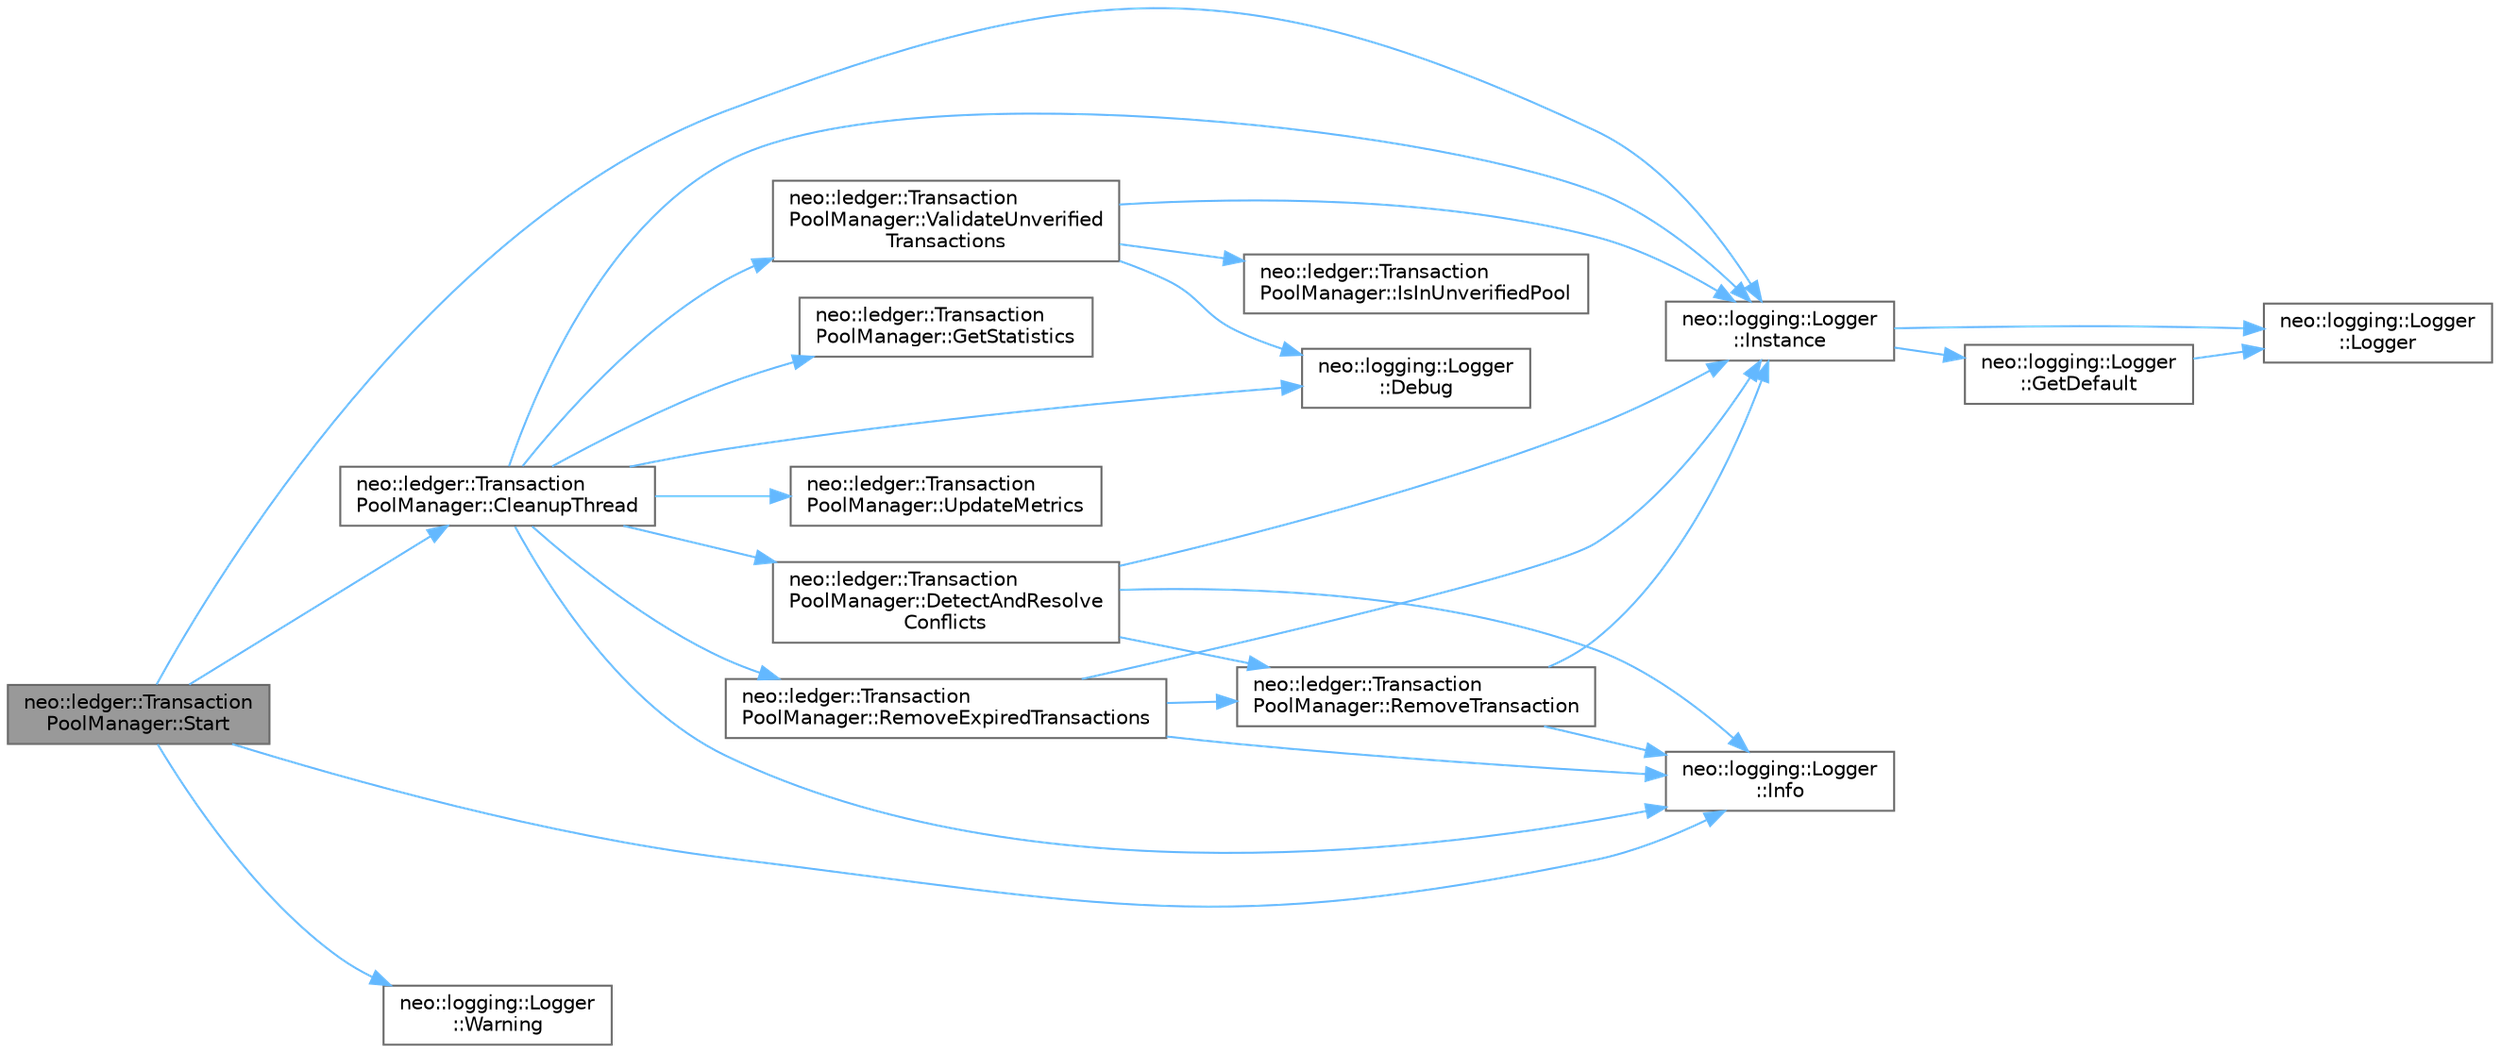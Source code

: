 digraph "neo::ledger::TransactionPoolManager::Start"
{
 // LATEX_PDF_SIZE
  bgcolor="transparent";
  edge [fontname=Helvetica,fontsize=10,labelfontname=Helvetica,labelfontsize=10];
  node [fontname=Helvetica,fontsize=10,shape=box,height=0.2,width=0.4];
  rankdir="LR";
  Node1 [id="Node000001",label="neo::ledger::Transaction\lPoolManager::Start",height=0.2,width=0.4,color="gray40", fillcolor="grey60", style="filled", fontcolor="black",tooltip="Start the pool manager and background tasks."];
  Node1 -> Node2 [id="edge27_Node000001_Node000002",color="steelblue1",style="solid",tooltip=" "];
  Node2 [id="Node000002",label="neo::ledger::Transaction\lPoolManager::CleanupThread",height=0.2,width=0.4,color="grey40", fillcolor="white", style="filled",URL="$classneo_1_1ledger_1_1_transaction_pool_manager.html#a64991c7f3b6e17a034113ca89f4f4a7e",tooltip="Background cleanup thread function."];
  Node2 -> Node3 [id="edge28_Node000002_Node000003",color="steelblue1",style="solid",tooltip=" "];
  Node3 [id="Node000003",label="neo::logging::Logger\l::Debug",height=0.2,width=0.4,color="grey40", fillcolor="white", style="filled",URL="$classneo_1_1logging_1_1_logger.html#a93c1f33b6b290b2e6220e599d0afc9f1",tooltip="Log a debug message."];
  Node2 -> Node4 [id="edge29_Node000002_Node000004",color="steelblue1",style="solid",tooltip=" "];
  Node4 [id="Node000004",label="neo::ledger::Transaction\lPoolManager::DetectAndResolve\lConflicts",height=0.2,width=0.4,color="grey40", fillcolor="white", style="filled",URL="$classneo_1_1ledger_1_1_transaction_pool_manager.html#a047e86afdad3c52e6fbb1b17f0a68fb8",tooltip="Detect and handle conflicting transactions."];
  Node4 -> Node5 [id="edge30_Node000004_Node000005",color="steelblue1",style="solid",tooltip=" "];
  Node5 [id="Node000005",label="neo::logging::Logger\l::Info",height=0.2,width=0.4,color="grey40", fillcolor="white", style="filled",URL="$classneo_1_1logging_1_1_logger.html#a7b9d24c31fd3a110a8abb3d32ab9e800",tooltip="Log an info message."];
  Node4 -> Node6 [id="edge31_Node000004_Node000006",color="steelblue1",style="solid",tooltip=" "];
  Node6 [id="Node000006",label="neo::logging::Logger\l::Instance",height=0.2,width=0.4,color="grey40", fillcolor="white", style="filled",URL="$classneo_1_1logging_1_1_logger.html#ae6d1d8d54985e37831b0f0e66b61be87",tooltip="Get the singleton logger instance (alias for GetDefault)"];
  Node6 -> Node7 [id="edge32_Node000006_Node000007",color="steelblue1",style="solid",tooltip=" "];
  Node7 [id="Node000007",label="neo::logging::Logger\l::GetDefault",height=0.2,width=0.4,color="grey40", fillcolor="white", style="filled",URL="$classneo_1_1logging_1_1_logger.html#abff18ad1faab25601174fa98b85159b9",tooltip="Get the default logger instance."];
  Node7 -> Node8 [id="edge33_Node000007_Node000008",color="steelblue1",style="solid",tooltip=" "];
  Node8 [id="Node000008",label="neo::logging::Logger\l::Logger",height=0.2,width=0.4,color="grey40", fillcolor="white", style="filled",URL="$classneo_1_1logging_1_1_logger.html#a8e3e3c0db70c7a54b526744fc406eb55",tooltip="Constructor."];
  Node6 -> Node8 [id="edge34_Node000006_Node000008",color="steelblue1",style="solid",tooltip=" "];
  Node4 -> Node9 [id="edge35_Node000004_Node000009",color="steelblue1",style="solid",tooltip=" "];
  Node9 [id="Node000009",label="neo::ledger::Transaction\lPoolManager::RemoveTransaction",height=0.2,width=0.4,color="grey40", fillcolor="white", style="filled",URL="$classneo_1_1ledger_1_1_transaction_pool_manager.html#a12f0d27d2c5db2c26815c5bc14ee2d07",tooltip="Remove a transaction from the pool."];
  Node9 -> Node5 [id="edge36_Node000009_Node000005",color="steelblue1",style="solid",tooltip=" "];
  Node9 -> Node6 [id="edge37_Node000009_Node000006",color="steelblue1",style="solid",tooltip=" "];
  Node2 -> Node10 [id="edge38_Node000002_Node000010",color="steelblue1",style="solid",tooltip=" "];
  Node10 [id="Node000010",label="neo::ledger::Transaction\lPoolManager::GetStatistics",height=0.2,width=0.4,color="grey40", fillcolor="white", style="filled",URL="$classneo_1_1ledger_1_1_transaction_pool_manager.html#af8f7f4a93ff65debcc8848e96bbc7d30",tooltip="Get current pool statistics."];
  Node2 -> Node5 [id="edge39_Node000002_Node000005",color="steelblue1",style="solid",tooltip=" "];
  Node2 -> Node6 [id="edge40_Node000002_Node000006",color="steelblue1",style="solid",tooltip=" "];
  Node2 -> Node11 [id="edge41_Node000002_Node000011",color="steelblue1",style="solid",tooltip=" "];
  Node11 [id="Node000011",label="neo::ledger::Transaction\lPoolManager::RemoveExpiredTransactions",height=0.2,width=0.4,color="grey40", fillcolor="white", style="filled",URL="$classneo_1_1ledger_1_1_transaction_pool_manager.html#abc89127d0ffecae93bd7ea382e361fe9",tooltip="Remove expired transactions."];
  Node11 -> Node5 [id="edge42_Node000011_Node000005",color="steelblue1",style="solid",tooltip=" "];
  Node11 -> Node6 [id="edge43_Node000011_Node000006",color="steelblue1",style="solid",tooltip=" "];
  Node11 -> Node9 [id="edge44_Node000011_Node000009",color="steelblue1",style="solid",tooltip=" "];
  Node2 -> Node12 [id="edge45_Node000002_Node000012",color="steelblue1",style="solid",tooltip=" "];
  Node12 [id="Node000012",label="neo::ledger::Transaction\lPoolManager::UpdateMetrics",height=0.2,width=0.4,color="grey40", fillcolor="white", style="filled",URL="$classneo_1_1ledger_1_1_transaction_pool_manager.html#a99b1cd8310ec8550af3a7fa269fa0c23",tooltip="Update internal metrics."];
  Node2 -> Node13 [id="edge46_Node000002_Node000013",color="steelblue1",style="solid",tooltip=" "];
  Node13 [id="Node000013",label="neo::ledger::Transaction\lPoolManager::ValidateUnverified\lTransactions",height=0.2,width=0.4,color="grey40", fillcolor="white", style="filled",URL="$classneo_1_1ledger_1_1_transaction_pool_manager.html#a0d863d2957b2a813c251f52f45e1b6f8",tooltip="Validate all unverified transactions."];
  Node13 -> Node3 [id="edge47_Node000013_Node000003",color="steelblue1",style="solid",tooltip=" "];
  Node13 -> Node6 [id="edge48_Node000013_Node000006",color="steelblue1",style="solid",tooltip=" "];
  Node13 -> Node14 [id="edge49_Node000013_Node000014",color="steelblue1",style="solid",tooltip=" "];
  Node14 [id="Node000014",label="neo::ledger::Transaction\lPoolManager::IsInUnverifiedPool",height=0.2,width=0.4,color="grey40", fillcolor="white", style="filled",URL="$classneo_1_1ledger_1_1_transaction_pool_manager.html#a57e543568e9f838e02dfc89529cc7013",tooltip="Check if transaction is in unverified pool (C# compatibility)"];
  Node1 -> Node5 [id="edge50_Node000001_Node000005",color="steelblue1",style="solid",tooltip=" "];
  Node1 -> Node6 [id="edge51_Node000001_Node000006",color="steelblue1",style="solid",tooltip=" "];
  Node1 -> Node15 [id="edge52_Node000001_Node000015",color="steelblue1",style="solid",tooltip=" "];
  Node15 [id="Node000015",label="neo::logging::Logger\l::Warning",height=0.2,width=0.4,color="grey40", fillcolor="white", style="filled",URL="$classneo_1_1logging_1_1_logger.html#a1a2d08946a4595c714c95eeef473ca5d",tooltip="Log a warning message (alias for Warn)"];
}
